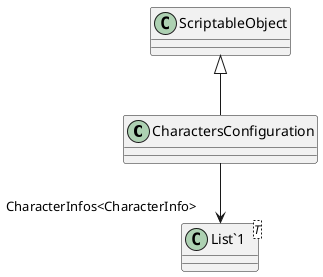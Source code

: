 @startuml
class CharactersConfiguration {
}
class "List`1"<T> {
}
ScriptableObject <|-- CharactersConfiguration
CharactersConfiguration --> "CharacterInfos<CharacterInfo>" "List`1"
@enduml
